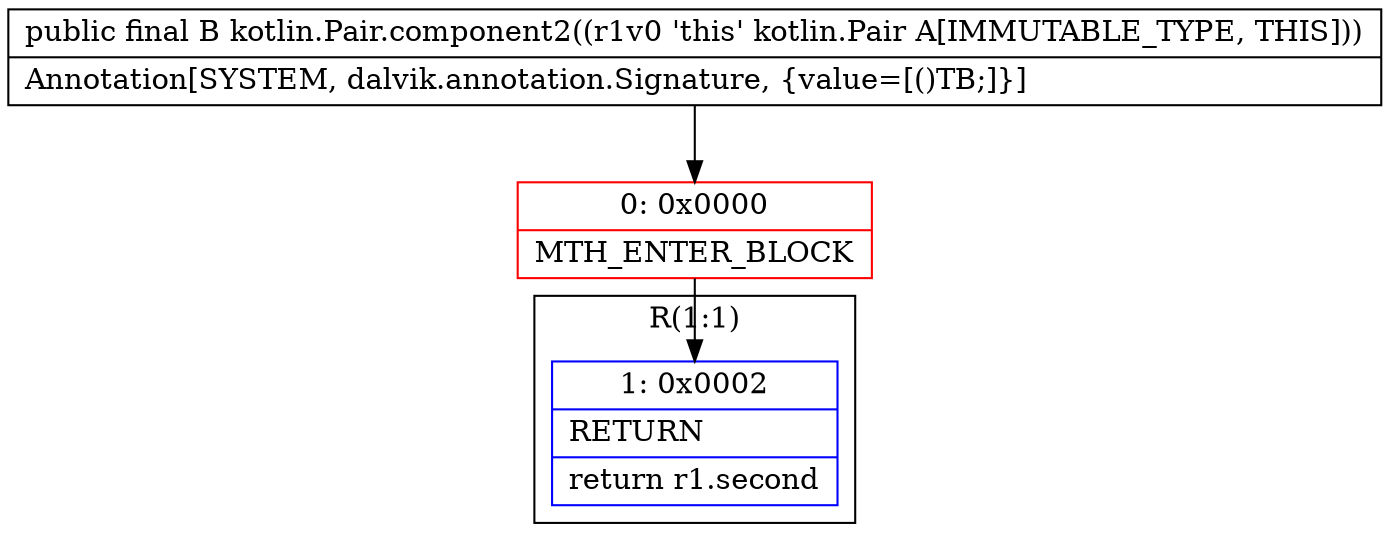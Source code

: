 digraph "CFG forkotlin.Pair.component2()Ljava\/lang\/Object;" {
subgraph cluster_Region_1501088412 {
label = "R(1:1)";
node [shape=record,color=blue];
Node_1 [shape=record,label="{1\:\ 0x0002|RETURN\l|return r1.second\l}"];
}
Node_0 [shape=record,color=red,label="{0\:\ 0x0000|MTH_ENTER_BLOCK\l}"];
MethodNode[shape=record,label="{public final B kotlin.Pair.component2((r1v0 'this' kotlin.Pair A[IMMUTABLE_TYPE, THIS]))  | Annotation[SYSTEM, dalvik.annotation.Signature, \{value=[()TB;]\}]\l}"];
MethodNode -> Node_0;
Node_0 -> Node_1;
}

